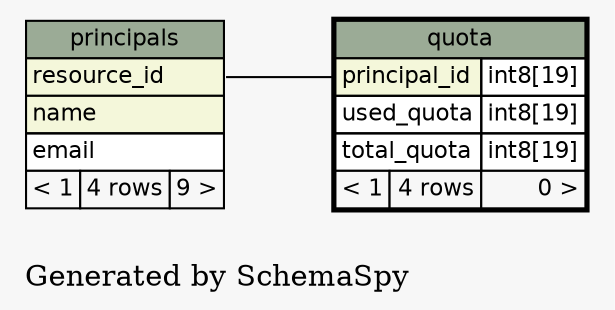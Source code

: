 // dot 2.20.2 on Linux 2.6.28-1-amd64
digraph "oneDegreeRelationshipsGraph" {
  graph [
    rankdir="RL"
    bgcolor="#f7f7f7"
    label="\nGenerated by SchemaSpy"
    labeljust="l"
  ];
  node [
    fontname="Helvetica"
    fontsize="11"
    shape="plaintext"
  ];
  edge [
    arrowsize="0.8"
  ];
  "quota":"principal_id":w -> "principals":"resource_id":e [arrowtail=tee arrowhead=none];
  "principals" [
    label=<
    <TABLE BORDER="0" CELLBORDER="1" CELLSPACING="0" BGCOLOR="#ffffff">
      <TR><TD PORT="principals.heading" COLSPAN="3" BGCOLOR="#9bab96" ALIGN="CENTER">principals</TD></TR>
      <TR><TD PORT="resource_id" COLSPAN="3" BGCOLOR="#f4f7da" ALIGN="LEFT">resource_id</TD></TR>
      <TR><TD PORT="name" COLSPAN="3" BGCOLOR="#f4f7da" ALIGN="LEFT">name</TD></TR>
      <TR><TD PORT="email" COLSPAN="3" ALIGN="LEFT">email</TD></TR>
      <TR><TD ALIGN="LEFT" BGCOLOR="#f7f7f7">&lt; 1</TD><TD ALIGN="RIGHT" BGCOLOR="#f7f7f7">4 rows</TD><TD ALIGN="RIGHT" BGCOLOR="#f7f7f7">9 &gt;</TD></TR>
    </TABLE>>
    URL="principals.html#graph"
    tooltip="principals"
  ];
  "quota" [
    label=<
    <TABLE BORDER="2" CELLBORDER="1" CELLSPACING="0" BGCOLOR="#ffffff">
      <TR><TD PORT="quota.heading" COLSPAN="3" BGCOLOR="#9bab96" ALIGN="CENTER">quota</TD></TR>
      <TR><TD PORT="principal_id" COLSPAN="2" BGCOLOR="#f4f7da" ALIGN="LEFT">principal_id</TD><TD PORT="principal_id.type" ALIGN="LEFT">int8[19]</TD></TR>
      <TR><TD PORT="used_quota" COLSPAN="2" ALIGN="LEFT">used_quota</TD><TD PORT="used_quota.type" ALIGN="LEFT">int8[19]</TD></TR>
      <TR><TD PORT="total_quota" COLSPAN="2" ALIGN="LEFT">total_quota</TD><TD PORT="total_quota.type" ALIGN="LEFT">int8[19]</TD></TR>
      <TR><TD ALIGN="LEFT" BGCOLOR="#f7f7f7">&lt; 1</TD><TD ALIGN="RIGHT" BGCOLOR="#f7f7f7">4 rows</TD><TD ALIGN="RIGHT" BGCOLOR="#f7f7f7">0 &gt;</TD></TR>
    </TABLE>>
    URL="quota.html#"
    tooltip="quota"
  ];
}
